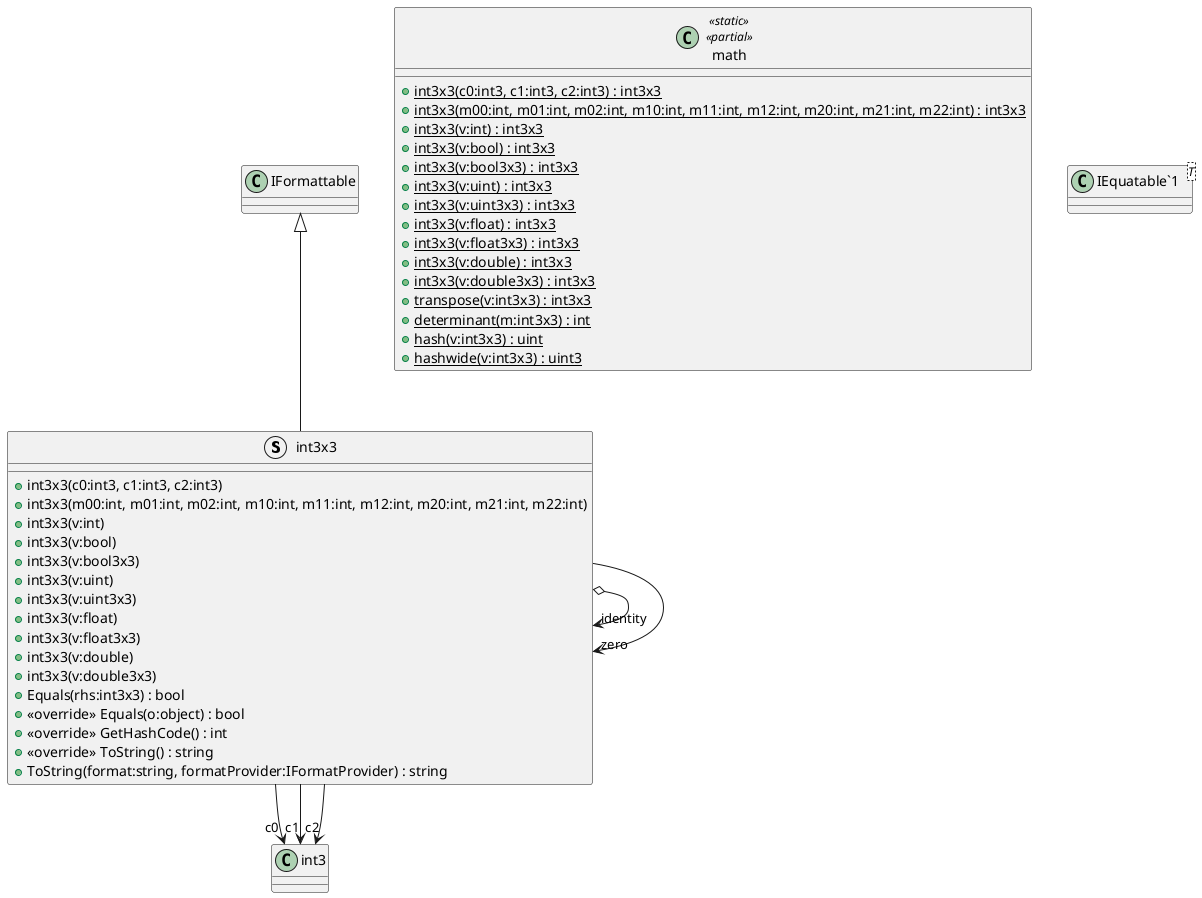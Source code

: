 @startuml
struct int3x3 {
    + int3x3(c0:int3, c1:int3, c2:int3)
    + int3x3(m00:int, m01:int, m02:int, m10:int, m11:int, m12:int, m20:int, m21:int, m22:int)
    + int3x3(v:int)
    + int3x3(v:bool)
    + int3x3(v:bool3x3)
    + int3x3(v:uint)
    + int3x3(v:uint3x3)
    + int3x3(v:float)
    + int3x3(v:float3x3)
    + int3x3(v:double)
    + int3x3(v:double3x3)
    + Equals(rhs:int3x3) : bool
    + <<override>> Equals(o:object) : bool
    + <<override>> GetHashCode() : int
    + <<override>> ToString() : string
    + ToString(format:string, formatProvider:IFormatProvider) : string
}
class math <<static>> <<partial>> {
    + {static} int3x3(c0:int3, c1:int3, c2:int3) : int3x3
    + {static} int3x3(m00:int, m01:int, m02:int, m10:int, m11:int, m12:int, m20:int, m21:int, m22:int) : int3x3
    + {static} int3x3(v:int) : int3x3
    + {static} int3x3(v:bool) : int3x3
    + {static} int3x3(v:bool3x3) : int3x3
    + {static} int3x3(v:uint) : int3x3
    + {static} int3x3(v:uint3x3) : int3x3
    + {static} int3x3(v:float) : int3x3
    + {static} int3x3(v:float3x3) : int3x3
    + {static} int3x3(v:double) : int3x3
    + {static} int3x3(v:double3x3) : int3x3
    + {static} transpose(v:int3x3) : int3x3
    + {static} determinant(m:int3x3) : int
    + {static} hash(v:int3x3) : uint
    + {static} hashwide(v:int3x3) : uint3
}
class "IEquatable`1"<T> {
}
IFormattable <|-- int3x3
int3x3 --> "c0" int3
int3x3 --> "c1" int3
int3x3 --> "c2" int3
int3x3 o-> "identity" int3x3
int3x3 --> "zero" int3x3
@enduml
